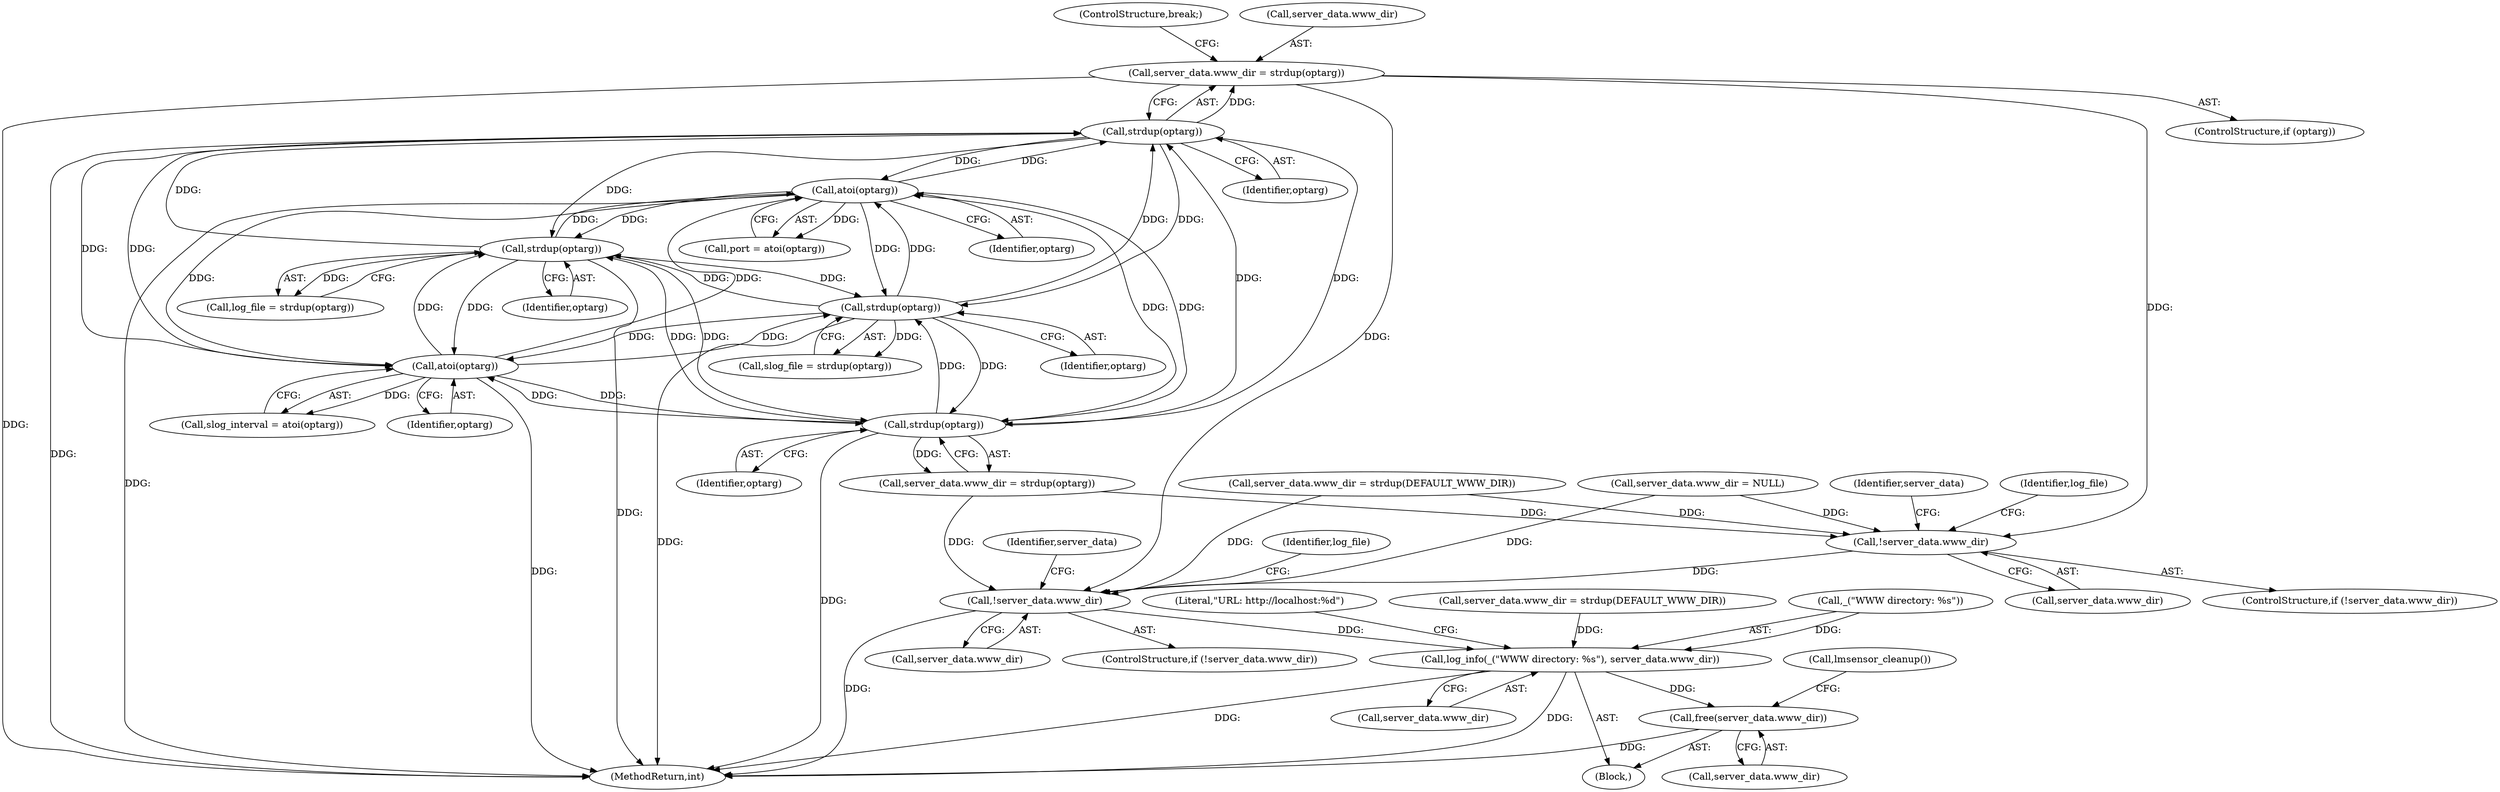 digraph "1_wpitchoune_8b10426dcc0246c1712a99460dd470dcb1cc4d9c_0@API" {
"1000174" [label="(Call,server_data.www_dir = strdup(optarg))"];
"1000178" [label="(Call,strdup(optarg))"];
"1000186" [label="(Call,atoi(optarg))"];
"1000213" [label="(Call,strdup(optarg))"];
"1000228" [label="(Call,strdup(optarg))"];
"1000242" [label="(Call,atoi(optarg))"];
"1000201" [label="(Call,strdup(optarg))"];
"1000266" [label="(Call,!server_data.www_dir)"];
"1000289" [label="(Call,!server_data.www_dir)"];
"1000319" [label="(Call,log_info(_(\"WWW directory: %s\"), server_data.www_dir))"];
"1000403" [label="(Call,free(server_data.www_dir))"];
"1000180" [label="(ControlStructure,break;)"];
"1000127" [label="(Call,server_data.www_dir = NULL)"];
"1000240" [label="(Call,slog_interval = atoi(optarg))"];
"1000301" [label="(Identifier,log_file)"];
"1000174" [label="(Call,server_data.www_dir = strdup(optarg))"];
"1000187" [label="(Identifier,optarg)"];
"1000404" [label="(Call,server_data.www_dir)"];
"1000266" [label="(Call,!server_data.www_dir)"];
"1000178" [label="(Call,strdup(optarg))"];
"1000320" [label="(Call,_(\"WWW directory: %s\"))"];
"1000184" [label="(Call,port = atoi(optarg))"];
"1000186" [label="(Call,atoi(optarg))"];
"1000272" [label="(Identifier,server_data)"];
"1000214" [label="(Identifier,optarg)"];
"1000295" [label="(Identifier,server_data)"];
"1000403" [label="(Call,free(server_data.www_dir))"];
"1000289" [label="(Call,!server_data.www_dir)"];
"1000327" [label="(Literal,\"URL: http://localhost:%d\")"];
"1000226" [label="(Call,slog_file = strdup(optarg))"];
"1000322" [label="(Call,server_data.www_dir)"];
"1000229" [label="(Identifier,optarg)"];
"1000228" [label="(Call,strdup(optarg))"];
"1000270" [label="(Call,server_data.www_dir = strdup(DEFAULT_WWW_DIR))"];
"1000202" [label="(Identifier,optarg)"];
"1000172" [label="(ControlStructure,if (optarg))"];
"1000290" [label="(Call,server_data.www_dir)"];
"1000211" [label="(Call,log_file = strdup(optarg))"];
"1000104" [label="(Block,)"];
"1000278" [label="(Identifier,log_file)"];
"1000267" [label="(Call,server_data.www_dir)"];
"1000407" [label="(Call,lmsensor_cleanup())"];
"1000417" [label="(MethodReturn,int)"];
"1000243" [label="(Identifier,optarg)"];
"1000288" [label="(ControlStructure,if (!server_data.www_dir))"];
"1000201" [label="(Call,strdup(optarg))"];
"1000319" [label="(Call,log_info(_(\"WWW directory: %s\"), server_data.www_dir))"];
"1000179" [label="(Identifier,optarg)"];
"1000265" [label="(ControlStructure,if (!server_data.www_dir))"];
"1000175" [label="(Call,server_data.www_dir)"];
"1000242" [label="(Call,atoi(optarg))"];
"1000197" [label="(Call,server_data.www_dir = strdup(optarg))"];
"1000293" [label="(Call,server_data.www_dir = strdup(DEFAULT_WWW_DIR))"];
"1000213" [label="(Call,strdup(optarg))"];
"1000174" -> "1000172"  [label="AST: "];
"1000174" -> "1000178"  [label="CFG: "];
"1000175" -> "1000174"  [label="AST: "];
"1000178" -> "1000174"  [label="AST: "];
"1000180" -> "1000174"  [label="CFG: "];
"1000174" -> "1000417"  [label="DDG: "];
"1000178" -> "1000174"  [label="DDG: "];
"1000174" -> "1000266"  [label="DDG: "];
"1000174" -> "1000289"  [label="DDG: "];
"1000178" -> "1000179"  [label="CFG: "];
"1000179" -> "1000178"  [label="AST: "];
"1000178" -> "1000417"  [label="DDG: "];
"1000186" -> "1000178"  [label="DDG: "];
"1000213" -> "1000178"  [label="DDG: "];
"1000228" -> "1000178"  [label="DDG: "];
"1000242" -> "1000178"  [label="DDG: "];
"1000201" -> "1000178"  [label="DDG: "];
"1000178" -> "1000186"  [label="DDG: "];
"1000178" -> "1000201"  [label="DDG: "];
"1000178" -> "1000213"  [label="DDG: "];
"1000178" -> "1000228"  [label="DDG: "];
"1000178" -> "1000242"  [label="DDG: "];
"1000186" -> "1000184"  [label="AST: "];
"1000186" -> "1000187"  [label="CFG: "];
"1000187" -> "1000186"  [label="AST: "];
"1000184" -> "1000186"  [label="CFG: "];
"1000186" -> "1000417"  [label="DDG: "];
"1000186" -> "1000184"  [label="DDG: "];
"1000213" -> "1000186"  [label="DDG: "];
"1000228" -> "1000186"  [label="DDG: "];
"1000242" -> "1000186"  [label="DDG: "];
"1000201" -> "1000186"  [label="DDG: "];
"1000186" -> "1000201"  [label="DDG: "];
"1000186" -> "1000213"  [label="DDG: "];
"1000186" -> "1000228"  [label="DDG: "];
"1000186" -> "1000242"  [label="DDG: "];
"1000213" -> "1000211"  [label="AST: "];
"1000213" -> "1000214"  [label="CFG: "];
"1000214" -> "1000213"  [label="AST: "];
"1000211" -> "1000213"  [label="CFG: "];
"1000213" -> "1000417"  [label="DDG: "];
"1000213" -> "1000201"  [label="DDG: "];
"1000213" -> "1000211"  [label="DDG: "];
"1000228" -> "1000213"  [label="DDG: "];
"1000242" -> "1000213"  [label="DDG: "];
"1000201" -> "1000213"  [label="DDG: "];
"1000213" -> "1000228"  [label="DDG: "];
"1000213" -> "1000242"  [label="DDG: "];
"1000228" -> "1000226"  [label="AST: "];
"1000228" -> "1000229"  [label="CFG: "];
"1000229" -> "1000228"  [label="AST: "];
"1000226" -> "1000228"  [label="CFG: "];
"1000228" -> "1000417"  [label="DDG: "];
"1000228" -> "1000201"  [label="DDG: "];
"1000228" -> "1000226"  [label="DDG: "];
"1000242" -> "1000228"  [label="DDG: "];
"1000201" -> "1000228"  [label="DDG: "];
"1000228" -> "1000242"  [label="DDG: "];
"1000242" -> "1000240"  [label="AST: "];
"1000242" -> "1000243"  [label="CFG: "];
"1000243" -> "1000242"  [label="AST: "];
"1000240" -> "1000242"  [label="CFG: "];
"1000242" -> "1000417"  [label="DDG: "];
"1000242" -> "1000201"  [label="DDG: "];
"1000242" -> "1000240"  [label="DDG: "];
"1000201" -> "1000242"  [label="DDG: "];
"1000201" -> "1000197"  [label="AST: "];
"1000201" -> "1000202"  [label="CFG: "];
"1000202" -> "1000201"  [label="AST: "];
"1000197" -> "1000201"  [label="CFG: "];
"1000201" -> "1000417"  [label="DDG: "];
"1000201" -> "1000197"  [label="DDG: "];
"1000266" -> "1000265"  [label="AST: "];
"1000266" -> "1000267"  [label="CFG: "];
"1000267" -> "1000266"  [label="AST: "];
"1000272" -> "1000266"  [label="CFG: "];
"1000278" -> "1000266"  [label="CFG: "];
"1000127" -> "1000266"  [label="DDG: "];
"1000270" -> "1000266"  [label="DDG: "];
"1000197" -> "1000266"  [label="DDG: "];
"1000266" -> "1000289"  [label="DDG: "];
"1000289" -> "1000288"  [label="AST: "];
"1000289" -> "1000290"  [label="CFG: "];
"1000290" -> "1000289"  [label="AST: "];
"1000295" -> "1000289"  [label="CFG: "];
"1000301" -> "1000289"  [label="CFG: "];
"1000289" -> "1000417"  [label="DDG: "];
"1000127" -> "1000289"  [label="DDG: "];
"1000270" -> "1000289"  [label="DDG: "];
"1000197" -> "1000289"  [label="DDG: "];
"1000289" -> "1000319"  [label="DDG: "];
"1000319" -> "1000104"  [label="AST: "];
"1000319" -> "1000322"  [label="CFG: "];
"1000320" -> "1000319"  [label="AST: "];
"1000322" -> "1000319"  [label="AST: "];
"1000327" -> "1000319"  [label="CFG: "];
"1000319" -> "1000417"  [label="DDG: "];
"1000319" -> "1000417"  [label="DDG: "];
"1000320" -> "1000319"  [label="DDG: "];
"1000293" -> "1000319"  [label="DDG: "];
"1000319" -> "1000403"  [label="DDG: "];
"1000403" -> "1000104"  [label="AST: "];
"1000403" -> "1000404"  [label="CFG: "];
"1000404" -> "1000403"  [label="AST: "];
"1000407" -> "1000403"  [label="CFG: "];
"1000403" -> "1000417"  [label="DDG: "];
}
